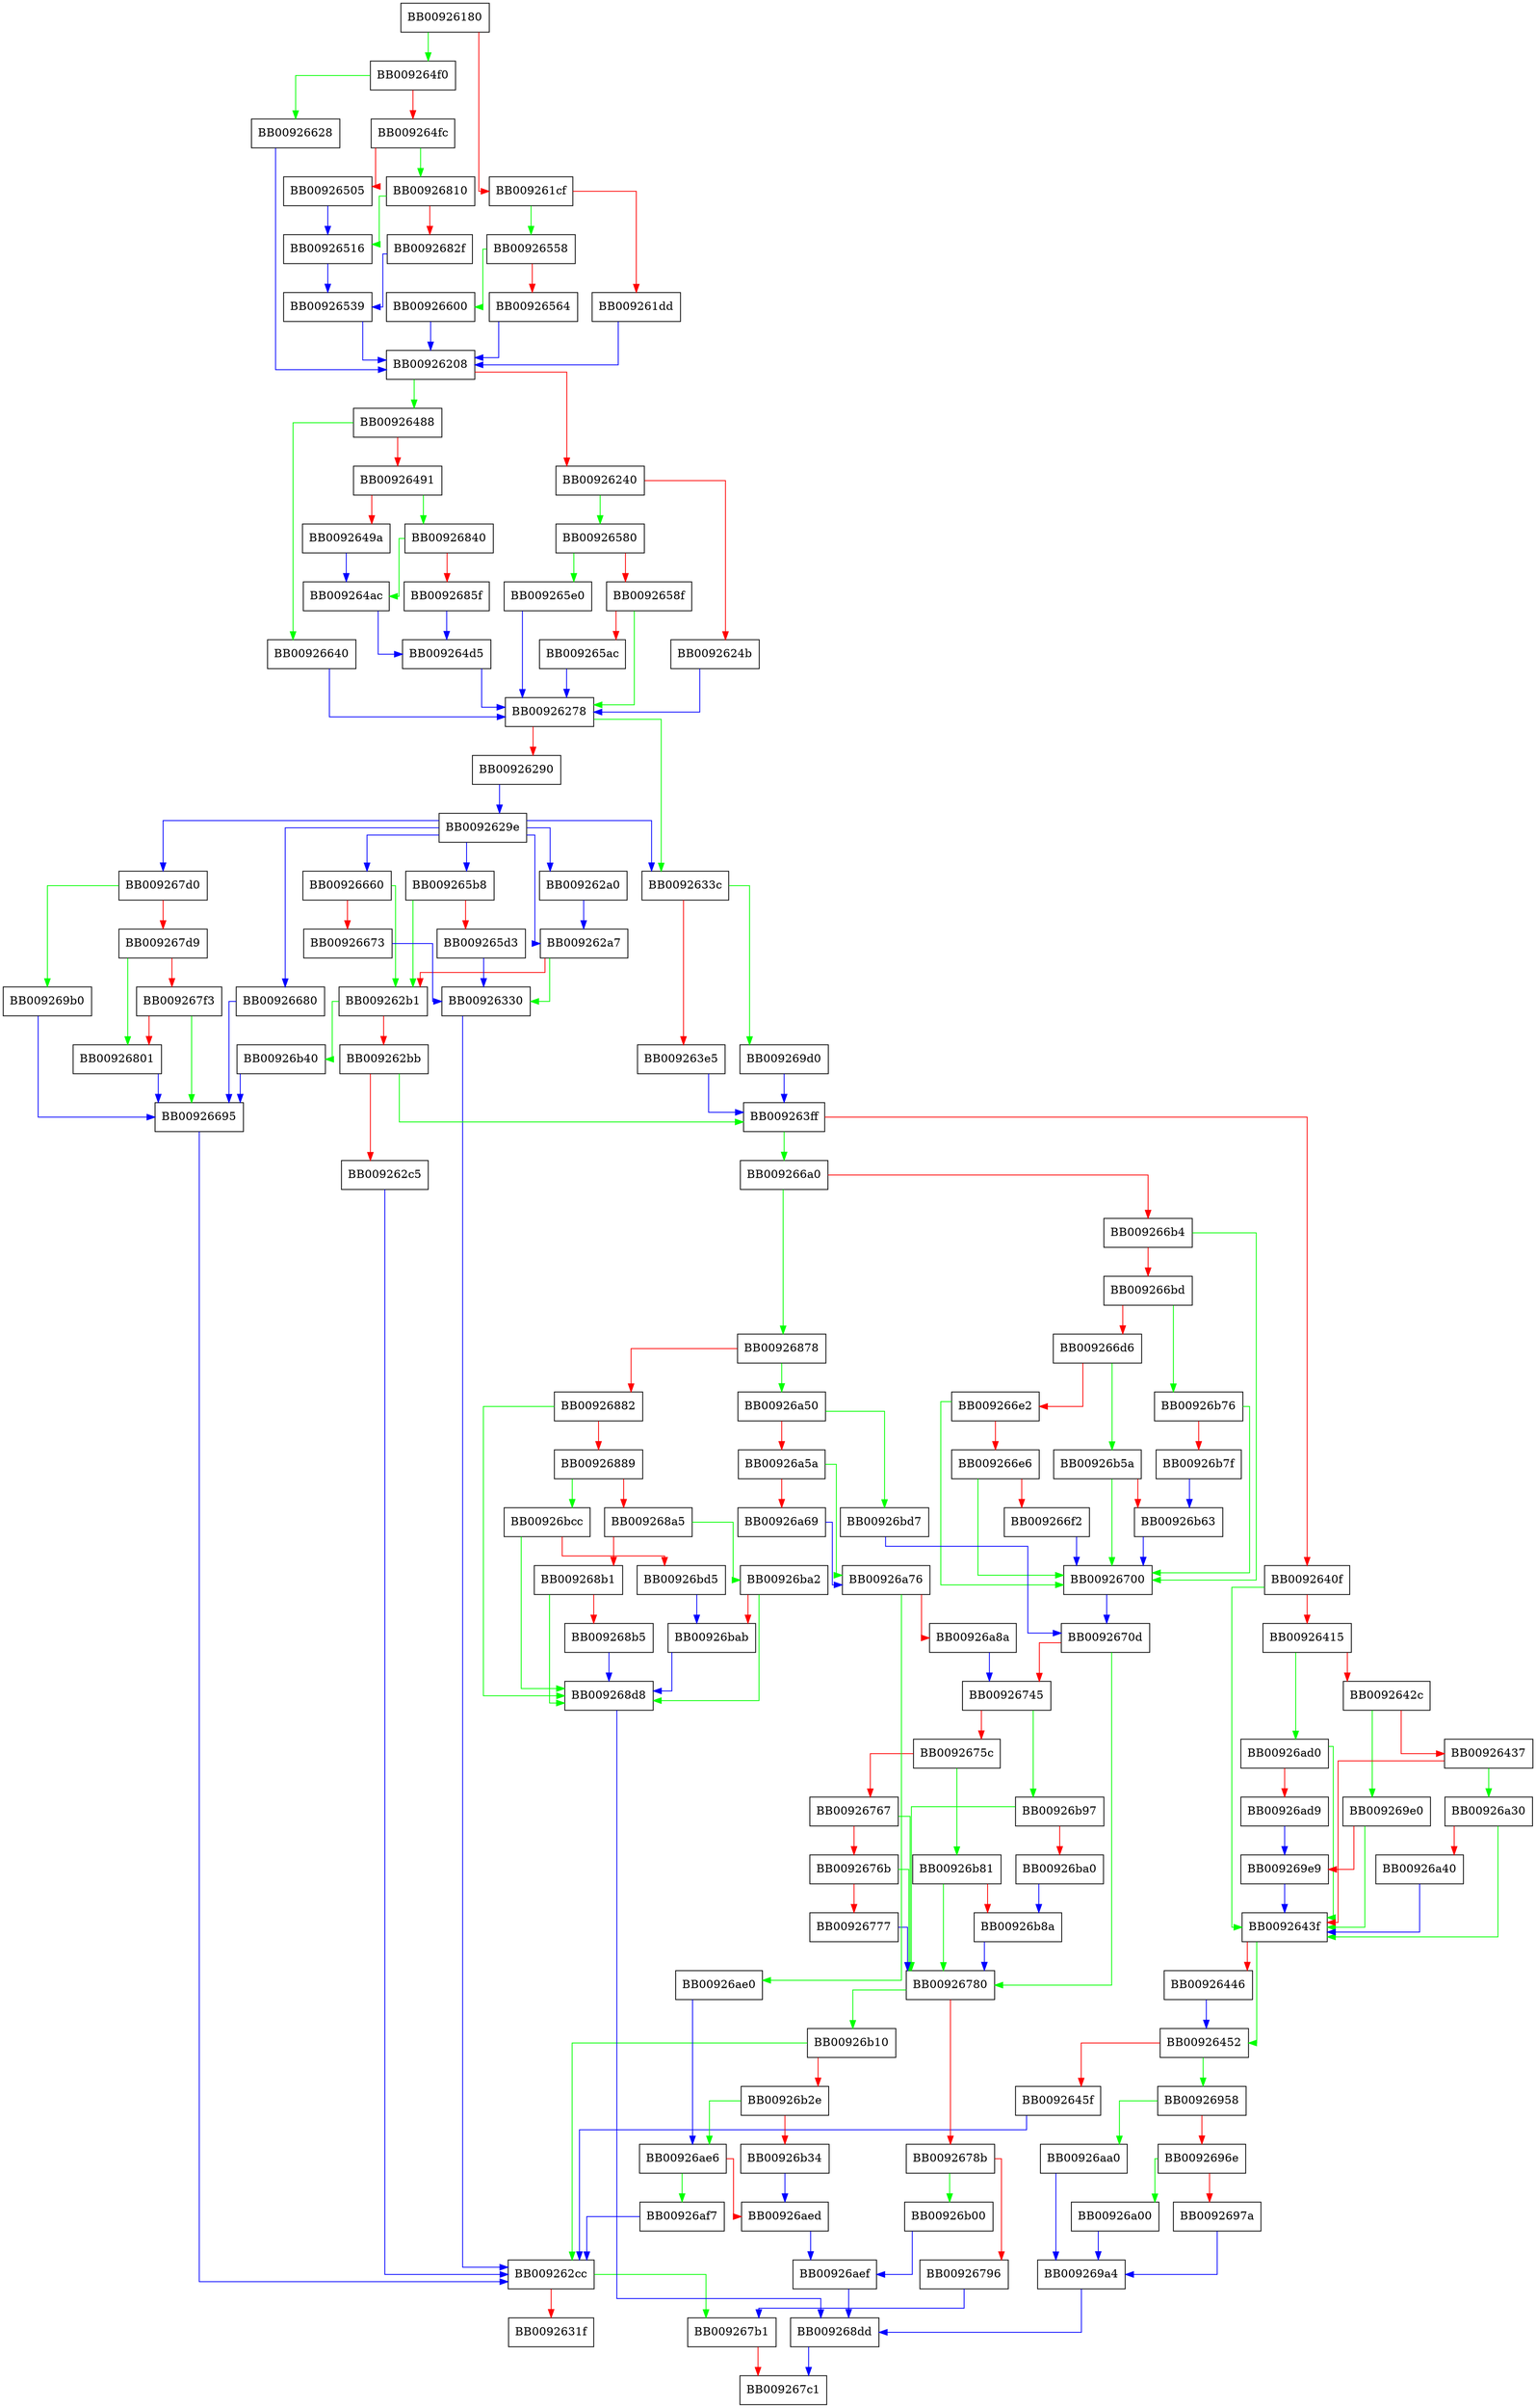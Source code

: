 digraph __multf3 {
  node [shape="box"];
  graph [splines=ortho];
  BB00926180 -> BB009264f0 [color="green"];
  BB00926180 -> BB009261cf [color="red"];
  BB009261cf -> BB00926558 [color="green"];
  BB009261cf -> BB009261dd [color="red"];
  BB009261dd -> BB00926208 [color="blue"];
  BB00926208 -> BB00926488 [color="green"];
  BB00926208 -> BB00926240 [color="red"];
  BB00926240 -> BB00926580 [color="green"];
  BB00926240 -> BB0092624b [color="red"];
  BB0092624b -> BB00926278 [color="blue"];
  BB00926278 -> BB0092633c [color="green"];
  BB00926278 -> BB00926290 [color="red"];
  BB00926290 -> BB0092629e [color="blue"];
  BB0092629e -> BB0092633c [color="blue"];
  BB0092629e -> BB00926660 [color="blue"];
  BB0092629e -> BB009265b8 [color="blue"];
  BB0092629e -> BB009262a7 [color="blue"];
  BB0092629e -> BB00926680 [color="blue"];
  BB0092629e -> BB009262a0 [color="blue"];
  BB0092629e -> BB009267d0 [color="blue"];
  BB009262a0 -> BB009262a7 [color="blue"];
  BB009262a7 -> BB00926330 [color="green"];
  BB009262a7 -> BB009262b1 [color="red"];
  BB009262b1 -> BB00926b40 [color="green"];
  BB009262b1 -> BB009262bb [color="red"];
  BB009262bb -> BB009263ff [color="green"];
  BB009262bb -> BB009262c5 [color="red"];
  BB009262c5 -> BB009262cc [color="blue"];
  BB009262cc -> BB009267b1 [color="green"];
  BB009262cc -> BB0092631f [color="red"];
  BB00926330 -> BB009262cc [color="blue"];
  BB0092633c -> BB009269d0 [color="green"];
  BB0092633c -> BB009263e5 [color="red"];
  BB009263e5 -> BB009263ff [color="blue"];
  BB009263ff -> BB009266a0 [color="green"];
  BB009263ff -> BB0092640f [color="red"];
  BB0092640f -> BB0092643f [color="green"];
  BB0092640f -> BB00926415 [color="red"];
  BB00926415 -> BB00926ad0 [color="green"];
  BB00926415 -> BB0092642c [color="red"];
  BB0092642c -> BB009269e0 [color="green"];
  BB0092642c -> BB00926437 [color="red"];
  BB00926437 -> BB00926a30 [color="green"];
  BB00926437 -> BB0092643f [color="red"];
  BB0092643f -> BB00926452 [color="green"];
  BB0092643f -> BB00926446 [color="red"];
  BB00926446 -> BB00926452 [color="blue"];
  BB00926452 -> BB00926958 [color="green"];
  BB00926452 -> BB0092645f [color="red"];
  BB0092645f -> BB009262cc [color="blue"];
  BB00926488 -> BB00926640 [color="green"];
  BB00926488 -> BB00926491 [color="red"];
  BB00926491 -> BB00926840 [color="green"];
  BB00926491 -> BB0092649a [color="red"];
  BB0092649a -> BB009264ac [color="blue"];
  BB009264ac -> BB009264d5 [color="blue"];
  BB009264d5 -> BB00926278 [color="blue"];
  BB009264f0 -> BB00926628 [color="green"];
  BB009264f0 -> BB009264fc [color="red"];
  BB009264fc -> BB00926810 [color="green"];
  BB009264fc -> BB00926505 [color="red"];
  BB00926505 -> BB00926516 [color="blue"];
  BB00926516 -> BB00926539 [color="blue"];
  BB00926539 -> BB00926208 [color="blue"];
  BB00926558 -> BB00926600 [color="green"];
  BB00926558 -> BB00926564 [color="red"];
  BB00926564 -> BB00926208 [color="blue"];
  BB00926580 -> BB009265e0 [color="green"];
  BB00926580 -> BB0092658f [color="red"];
  BB0092658f -> BB00926278 [color="green"];
  BB0092658f -> BB009265ac [color="red"];
  BB009265ac -> BB00926278 [color="blue"];
  BB009265b8 -> BB009262b1 [color="green"];
  BB009265b8 -> BB009265d3 [color="red"];
  BB009265d3 -> BB00926330 [color="blue"];
  BB009265e0 -> BB00926278 [color="blue"];
  BB00926600 -> BB00926208 [color="blue"];
  BB00926628 -> BB00926208 [color="blue"];
  BB00926640 -> BB00926278 [color="blue"];
  BB00926660 -> BB009262b1 [color="green"];
  BB00926660 -> BB00926673 [color="red"];
  BB00926673 -> BB00926330 [color="blue"];
  BB00926680 -> BB00926695 [color="blue"];
  BB00926695 -> BB009262cc [color="blue"];
  BB009266a0 -> BB00926878 [color="green"];
  BB009266a0 -> BB009266b4 [color="red"];
  BB009266b4 -> BB00926700 [color="green"];
  BB009266b4 -> BB009266bd [color="red"];
  BB009266bd -> BB00926b76 [color="green"];
  BB009266bd -> BB009266d6 [color="red"];
  BB009266d6 -> BB00926b5a [color="green"];
  BB009266d6 -> BB009266e2 [color="red"];
  BB009266e2 -> BB00926700 [color="green"];
  BB009266e2 -> BB009266e6 [color="red"];
  BB009266e6 -> BB00926700 [color="green"];
  BB009266e6 -> BB009266f2 [color="red"];
  BB009266f2 -> BB00926700 [color="blue"];
  BB00926700 -> BB0092670d [color="blue"];
  BB0092670d -> BB00926780 [color="green"];
  BB0092670d -> BB00926745 [color="red"];
  BB00926745 -> BB00926b97 [color="green"];
  BB00926745 -> BB0092675c [color="red"];
  BB0092675c -> BB00926b81 [color="green"];
  BB0092675c -> BB00926767 [color="red"];
  BB00926767 -> BB00926780 [color="green"];
  BB00926767 -> BB0092676b [color="red"];
  BB0092676b -> BB00926780 [color="green"];
  BB0092676b -> BB00926777 [color="red"];
  BB00926777 -> BB00926780 [color="blue"];
  BB00926780 -> BB00926b10 [color="green"];
  BB00926780 -> BB0092678b [color="red"];
  BB0092678b -> BB00926b00 [color="green"];
  BB0092678b -> BB00926796 [color="red"];
  BB00926796 -> BB009267b1 [color="blue"];
  BB009267b1 -> BB009267c1 [color="red"];
  BB009267d0 -> BB009269b0 [color="green"];
  BB009267d0 -> BB009267d9 [color="red"];
  BB009267d9 -> BB00926801 [color="green"];
  BB009267d9 -> BB009267f3 [color="red"];
  BB009267f3 -> BB00926695 [color="green"];
  BB009267f3 -> BB00926801 [color="red"];
  BB00926801 -> BB00926695 [color="blue"];
  BB00926810 -> BB00926516 [color="green"];
  BB00926810 -> BB0092682f [color="red"];
  BB0092682f -> BB00926539 [color="blue"];
  BB00926840 -> BB009264ac [color="green"];
  BB00926840 -> BB0092685f [color="red"];
  BB0092685f -> BB009264d5 [color="blue"];
  BB00926878 -> BB00926a50 [color="green"];
  BB00926878 -> BB00926882 [color="red"];
  BB00926882 -> BB009268d8 [color="green"];
  BB00926882 -> BB00926889 [color="red"];
  BB00926889 -> BB00926bcc [color="green"];
  BB00926889 -> BB009268a5 [color="red"];
  BB009268a5 -> BB00926ba2 [color="green"];
  BB009268a5 -> BB009268b1 [color="red"];
  BB009268b1 -> BB009268d8 [color="green"];
  BB009268b1 -> BB009268b5 [color="red"];
  BB009268b5 -> BB009268d8 [color="blue"];
  BB009268d8 -> BB009268dd [color="blue"];
  BB009268dd -> BB009267c1 [color="blue"];
  BB00926958 -> BB00926aa0 [color="green"];
  BB00926958 -> BB0092696e [color="red"];
  BB0092696e -> BB00926a00 [color="green"];
  BB0092696e -> BB0092697a [color="red"];
  BB0092697a -> BB009269a4 [color="blue"];
  BB009269a4 -> BB009268dd [color="blue"];
  BB009269b0 -> BB00926695 [color="blue"];
  BB009269d0 -> BB009263ff [color="blue"];
  BB009269e0 -> BB0092643f [color="green"];
  BB009269e0 -> BB009269e9 [color="red"];
  BB009269e9 -> BB0092643f [color="blue"];
  BB00926a00 -> BB009269a4 [color="blue"];
  BB00926a30 -> BB0092643f [color="green"];
  BB00926a30 -> BB00926a40 [color="red"];
  BB00926a40 -> BB0092643f [color="blue"];
  BB00926a50 -> BB00926bd7 [color="green"];
  BB00926a50 -> BB00926a5a [color="red"];
  BB00926a5a -> BB00926a76 [color="green"];
  BB00926a5a -> BB00926a69 [color="red"];
  BB00926a69 -> BB00926a76 [color="blue"];
  BB00926a76 -> BB00926ae0 [color="green"];
  BB00926a76 -> BB00926a8a [color="red"];
  BB00926a8a -> BB00926745 [color="blue"];
  BB00926aa0 -> BB009269a4 [color="blue"];
  BB00926ad0 -> BB0092643f [color="green"];
  BB00926ad0 -> BB00926ad9 [color="red"];
  BB00926ad9 -> BB009269e9 [color="blue"];
  BB00926ae0 -> BB00926ae6 [color="blue"];
  BB00926ae6 -> BB00926af7 [color="green"];
  BB00926ae6 -> BB00926aed [color="red"];
  BB00926aed -> BB00926aef [color="blue"];
  BB00926aef -> BB009268dd [color="blue"];
  BB00926af7 -> BB009262cc [color="blue"];
  BB00926b00 -> BB00926aef [color="blue"];
  BB00926b10 -> BB009262cc [color="green"];
  BB00926b10 -> BB00926b2e [color="red"];
  BB00926b2e -> BB00926ae6 [color="green"];
  BB00926b2e -> BB00926b34 [color="red"];
  BB00926b34 -> BB00926aed [color="blue"];
  BB00926b40 -> BB00926695 [color="blue"];
  BB00926b5a -> BB00926700 [color="green"];
  BB00926b5a -> BB00926b63 [color="red"];
  BB00926b63 -> BB00926700 [color="blue"];
  BB00926b76 -> BB00926700 [color="green"];
  BB00926b76 -> BB00926b7f [color="red"];
  BB00926b7f -> BB00926b63 [color="blue"];
  BB00926b81 -> BB00926780 [color="green"];
  BB00926b81 -> BB00926b8a [color="red"];
  BB00926b8a -> BB00926780 [color="blue"];
  BB00926b97 -> BB00926780 [color="green"];
  BB00926b97 -> BB00926ba0 [color="red"];
  BB00926ba0 -> BB00926b8a [color="blue"];
  BB00926ba2 -> BB009268d8 [color="green"];
  BB00926ba2 -> BB00926bab [color="red"];
  BB00926bab -> BB009268d8 [color="blue"];
  BB00926bcc -> BB009268d8 [color="green"];
  BB00926bcc -> BB00926bd5 [color="red"];
  BB00926bd5 -> BB00926bab [color="blue"];
  BB00926bd7 -> BB0092670d [color="blue"];
}